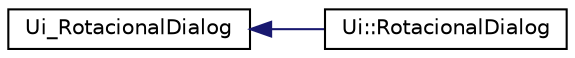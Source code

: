 digraph "Graphical Class Hierarchy"
{
  edge [fontname="Helvetica",fontsize="10",labelfontname="Helvetica",labelfontsize="10"];
  node [fontname="Helvetica",fontsize="10",shape=record];
  rankdir="LR";
  Node1 [label="Ui_RotacionalDialog",height=0.2,width=0.4,color="black", fillcolor="white", style="filled",URL="$class_ui___rotacional_dialog.html"];
  Node1 -> Node2 [dir="back",color="midnightblue",fontsize="10",style="solid",fontname="Helvetica"];
  Node2 [label="Ui::RotacionalDialog",height=0.2,width=0.4,color="black", fillcolor="white", style="filled",URL="$class_ui_1_1_rotacional_dialog.html"];
}
